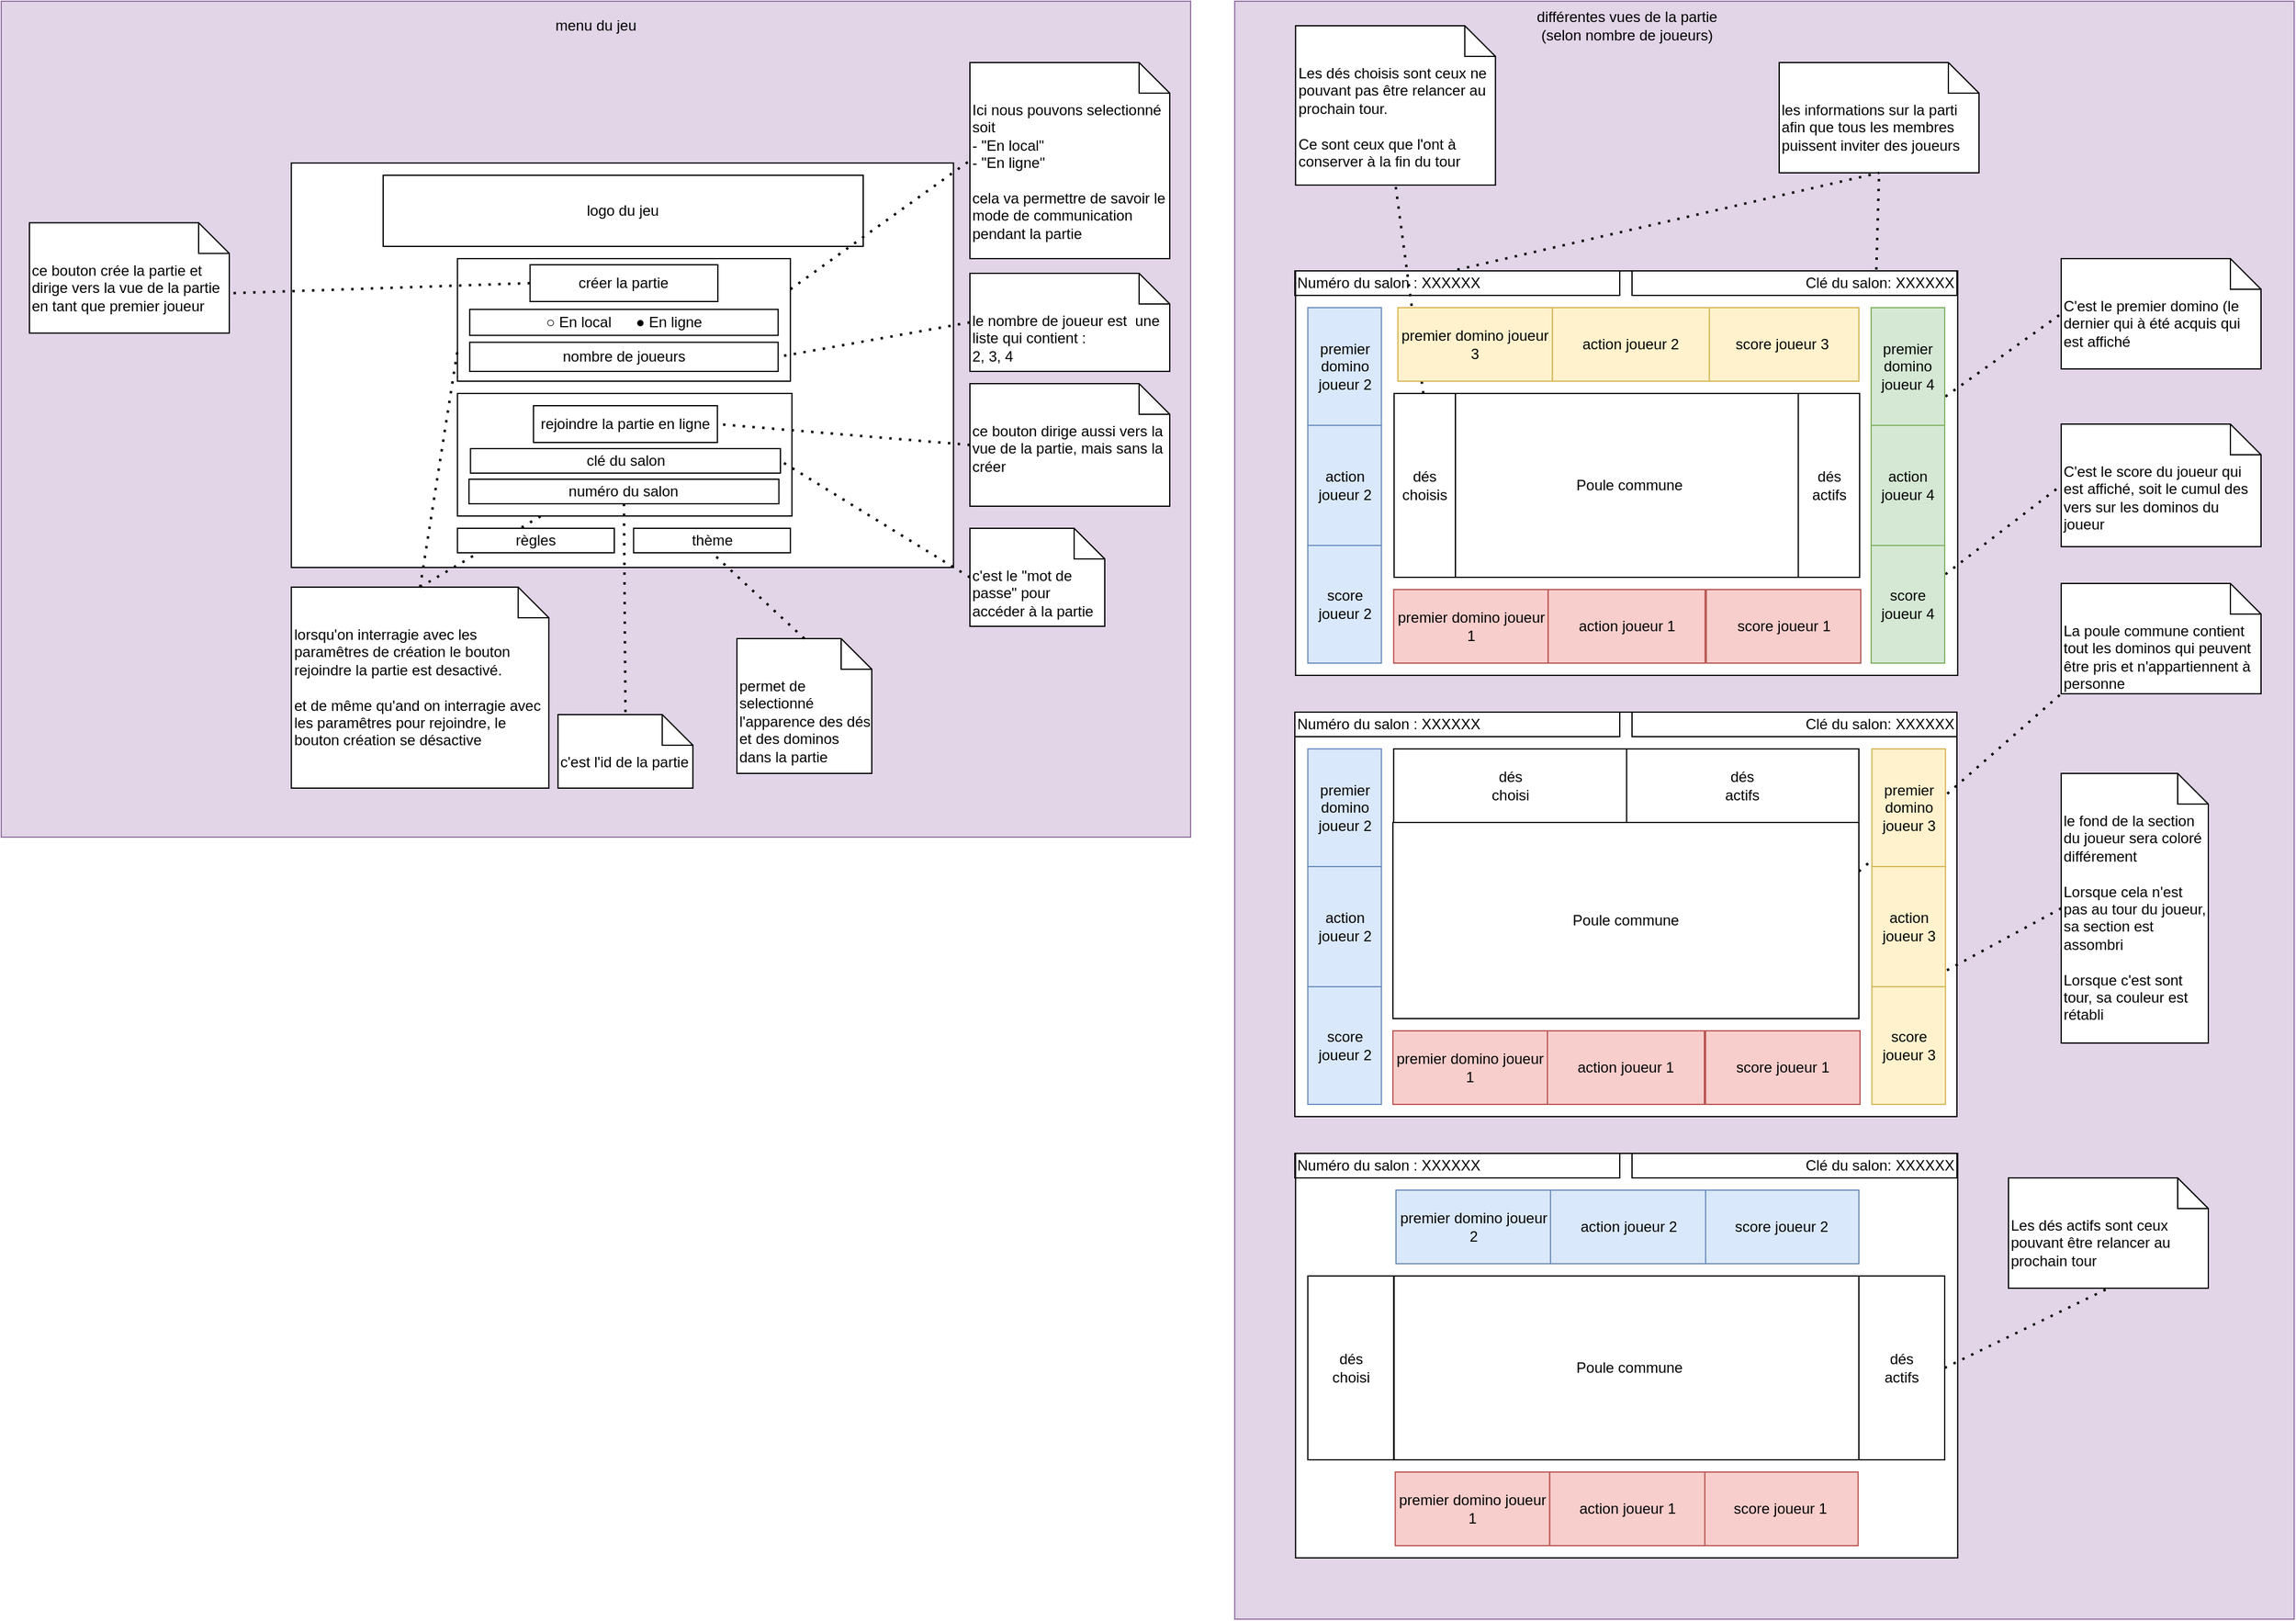 <mxfile version="21.4.0" type="device" pages="2">
  <diagram name="Maquette Vue" id="3M1TjJazwjPzEaw1W7R8">
    <mxGraphModel dx="2261" dy="715" grid="1" gridSize="10" guides="1" tooltips="1" connect="1" arrows="1" fold="1" page="1" pageScale="1" pageWidth="827" pageHeight="1169" math="0" shadow="0">
      <root>
        <mxCell id="0" />
        <mxCell id="1" parent="0" />
        <mxCell id="v5ZEcVacr4wvUuhDVwqR-45" value="" style="rounded=0;whiteSpace=wrap;html=1;fillColor=#e1d5e7;strokeColor=#9673a6;" parent="1" vertex="1">
          <mxGeometry x="-200" y="20" width="970" height="682" as="geometry" />
        </mxCell>
        <mxCell id="v5ZEcVacr4wvUuhDVwqR-35" value="" style="rounded=0;whiteSpace=wrap;html=1;fillColor=#e1d5e7;strokeColor=#9673a6;" parent="1" vertex="1">
          <mxGeometry x="805.94" y="20" width="864.06" height="1320" as="geometry" />
        </mxCell>
        <mxCell id="v5ZEcVacr4wvUuhDVwqR-3" value="" style="rounded=0;whiteSpace=wrap;html=1;" parent="1" vertex="1">
          <mxGeometry x="36.62" y="152" width="540" height="330" as="geometry" />
        </mxCell>
        <mxCell id="v5ZEcVacr4wvUuhDVwqR-8" value="" style="rounded=0;whiteSpace=wrap;html=1;" parent="1" vertex="1">
          <mxGeometry x="855.62" y="240" width="540" height="330" as="geometry" />
        </mxCell>
        <mxCell id="v5ZEcVacr4wvUuhDVwqR-13" value="Poule commune" style="rounded=0;whiteSpace=wrap;html=1;" parent="1" vertex="1">
          <mxGeometry x="985.94" y="340" width="284.06" height="150" as="geometry" />
        </mxCell>
        <mxCell id="v5ZEcVacr4wvUuhDVwqR-14" value="" style="rounded=0;whiteSpace=wrap;html=1;" parent="1" vertex="1">
          <mxGeometry x="855" y="600" width="540" height="330" as="geometry" />
        </mxCell>
        <mxCell id="v5ZEcVacr4wvUuhDVwqR-19" value="Poule commune" style="rounded=0;whiteSpace=wrap;html=1;" parent="1" vertex="1">
          <mxGeometry x="935" y="690" width="380" height="160" as="geometry" />
        </mxCell>
        <mxCell id="v5ZEcVacr4wvUuhDVwqR-20" value="" style="rounded=0;whiteSpace=wrap;html=1;" parent="1" vertex="1">
          <mxGeometry x="855.62" y="960" width="540" height="330" as="geometry" />
        </mxCell>
        <mxCell id="v5ZEcVacr4wvUuhDVwqR-24" value="Poule commune" style="rounded=0;whiteSpace=wrap;html=1;" parent="1" vertex="1">
          <mxGeometry x="935.94" y="1060" width="384.06" height="150" as="geometry" />
        </mxCell>
        <mxCell id="v5ZEcVacr4wvUuhDVwqR-26" value="logo du jeu" style="rounded=0;whiteSpace=wrap;html=1;" parent="1" vertex="1">
          <mxGeometry x="111.48" y="162" width="391.52" height="58" as="geometry" />
        </mxCell>
        <mxCell id="v5ZEcVacr4wvUuhDVwqR-44" value="différentes vues de la partie&lt;br&gt;(selon nombre de joueurs)" style="text;html=1;strokeColor=none;fillColor=none;align=center;verticalAlign=middle;whiteSpace=wrap;rounded=0;" parent="1" vertex="1">
          <mxGeometry x="925.62" y="20" width="400" height="40" as="geometry" />
        </mxCell>
        <mxCell id="v5ZEcVacr4wvUuhDVwqR-47" value="menu du jeu" style="text;html=1;strokeColor=none;fillColor=none;align=center;verticalAlign=middle;whiteSpace=wrap;rounded=0;" parent="1" vertex="1">
          <mxGeometry x="-200" y="20" width="970" height="40" as="geometry" />
        </mxCell>
        <mxCell id="pdLSeoJ-_JyIxWy87kaF-15" value="le fond de la section du joueur sera coloré différement&lt;br&gt;&lt;br&gt;Lorsque cela n&#39;est pas au tour du joueur, sa section est assombri&lt;br&gt;&lt;br&gt;Lorsque c&#39;est sont tour, sa couleur est rétabli" style="shape=note2;boundedLbl=1;whiteSpace=wrap;html=1;size=25;verticalAlign=top;align=left;" parent="1" vertex="1">
          <mxGeometry x="1480" y="650" width="120" height="220" as="geometry" />
        </mxCell>
        <mxCell id="pdLSeoJ-_JyIxWy87kaF-16" value="" style="endArrow=none;dashed=1;html=1;dashPattern=1 3;strokeWidth=2;rounded=0;exitX=0;exitY=0.5;exitDx=0;exitDy=0;exitPerimeter=0;entryX=1;entryY=0.25;entryDx=0;entryDy=0;" parent="1" source="pdLSeoJ-_JyIxWy87kaF-15" edge="1">
          <mxGeometry width="50" height="50" relative="1" as="geometry">
            <mxPoint x="1235" y="205" as="sourcePoint" />
            <mxPoint x="1385.62" y="811.25" as="targetPoint" />
          </mxGeometry>
        </mxCell>
        <mxCell id="pdLSeoJ-_JyIxWy87kaF-22" value="dés&lt;br&gt;actifs" style="rounded=0;whiteSpace=wrap;html=1;" parent="1" vertex="1">
          <mxGeometry x="1315" y="1060" width="70" height="150" as="geometry" />
        </mxCell>
        <mxCell id="pdLSeoJ-_JyIxWy87kaF-23" value="dés&lt;br&gt;choisi" style="rounded=0;whiteSpace=wrap;html=1;" parent="1" vertex="1">
          <mxGeometry x="865.62" y="1060" width="70" height="150" as="geometry" />
        </mxCell>
        <mxCell id="pdLSeoJ-_JyIxWy87kaF-24" value="dés&lt;br&gt;actifs" style="rounded=0;whiteSpace=wrap;html=1;" parent="1" vertex="1">
          <mxGeometry x="1125" y="630" width="190" height="60" as="geometry" />
        </mxCell>
        <mxCell id="pdLSeoJ-_JyIxWy87kaF-25" value="dés&lt;br&gt;choisi" style="rounded=0;whiteSpace=wrap;html=1;" parent="1" vertex="1">
          <mxGeometry x="935.62" y="630" width="190" height="60" as="geometry" />
        </mxCell>
        <mxCell id="pdLSeoJ-_JyIxWy87kaF-28" value="dés&lt;br&gt;choisis" style="rounded=0;whiteSpace=wrap;html=1;" parent="1" vertex="1">
          <mxGeometry x="935.94" y="340" width="50" height="150" as="geometry" />
        </mxCell>
        <mxCell id="pdLSeoJ-_JyIxWy87kaF-31" value="dés&lt;br&gt;actifs" style="rounded=0;whiteSpace=wrap;html=1;" parent="1" vertex="1">
          <mxGeometry x="1265.62" y="340" width="50" height="150" as="geometry" />
        </mxCell>
        <mxCell id="pdLSeoJ-_JyIxWy87kaF-36" value="Les dés choisis sont ceux ne pouvant pas être relancer au prochain tour.&lt;br&gt;&lt;br&gt;Ce sont ceux que l&#39;ont à conserver à la fin du tour" style="shape=note2;boundedLbl=1;whiteSpace=wrap;html=1;size=25;verticalAlign=top;align=left;" parent="1" vertex="1">
          <mxGeometry x="855.62" y="40" width="163" height="130" as="geometry" />
        </mxCell>
        <mxCell id="pdLSeoJ-_JyIxWy87kaF-40" value="Les dés actifs sont ceux pouvant être relancer au prochain tour" style="shape=note2;boundedLbl=1;whiteSpace=wrap;html=1;size=25;verticalAlign=top;align=left;" parent="1" vertex="1">
          <mxGeometry x="1437" y="980" width="163" height="90" as="geometry" />
        </mxCell>
        <mxCell id="pdLSeoJ-_JyIxWy87kaF-42" value="C&#39;est le premier domino (le dernier qui à été acquis qui est affiché" style="shape=note2;boundedLbl=1;whiteSpace=wrap;html=1;size=25;verticalAlign=top;align=left;" parent="1" vertex="1">
          <mxGeometry x="1480" y="230" width="163" height="90" as="geometry" />
        </mxCell>
        <mxCell id="pdLSeoJ-_JyIxWy87kaF-43" value="" style="endArrow=none;dashed=1;html=1;dashPattern=1 3;strokeWidth=2;rounded=0;entryX=0;entryY=0.5;entryDx=0;entryDy=0;entryPerimeter=0;exitX=1;exitY=0.5;exitDx=0;exitDy=0;" parent="1" target="pdLSeoJ-_JyIxWy87kaF-42" edge="1">
          <mxGeometry width="50" height="50" relative="1" as="geometry">
            <mxPoint x="1385.62" y="342.5" as="sourcePoint" />
            <mxPoint x="1511.25" y="240" as="targetPoint" />
          </mxGeometry>
        </mxCell>
        <mxCell id="pdLSeoJ-_JyIxWy87kaF-44" value="La poule commune contient tout les dominos qui peuvent être pris et n&#39;appartiennent à personne" style="shape=note2;boundedLbl=1;whiteSpace=wrap;html=1;size=25;verticalAlign=top;align=left;" parent="1" vertex="1">
          <mxGeometry x="1480" y="495" width="163" height="90" as="geometry" />
        </mxCell>
        <mxCell id="pdLSeoJ-_JyIxWy87kaF-46" value="Ici nous pouvons selectionné soit&amp;nbsp;&lt;br&gt;- &quot;En local&quot;&lt;br&gt;- &quot;En ligne&quot;&lt;br&gt;&lt;br&gt;cela va permettre de savoir le mode de communication pendant la partie" style="shape=note2;boundedLbl=1;whiteSpace=wrap;html=1;size=25;verticalAlign=top;align=left;" parent="1" vertex="1">
          <mxGeometry x="590" y="70" width="163" height="160" as="geometry" />
        </mxCell>
        <mxCell id="GEZhoIakjSCVFqgkyEvL-1" value="le nombre de joueur est&amp;nbsp; une liste qui contient :&lt;br&gt;2, 3, 4" style="shape=note2;boundedLbl=1;whiteSpace=wrap;html=1;size=25;verticalAlign=top;align=left;" parent="1" vertex="1">
          <mxGeometry x="590" y="242" width="163" height="80" as="geometry" />
        </mxCell>
        <mxCell id="GEZhoIakjSCVFqgkyEvL-8" value="c&#39;est l&#39;id de la partie" style="shape=note2;boundedLbl=1;whiteSpace=wrap;html=1;size=25;verticalAlign=top;align=left;" parent="1" vertex="1">
          <mxGeometry x="254.1" y="602" width="110" height="60" as="geometry" />
        </mxCell>
        <mxCell id="GEZhoIakjSCVFqgkyEvL-19" value="c&#39;est le &quot;mot de passe&quot; pour accéder à la partie" style="shape=note2;boundedLbl=1;whiteSpace=wrap;html=1;size=25;verticalAlign=top;align=left;" parent="1" vertex="1">
          <mxGeometry x="590" y="450" width="110" height="80" as="geometry" />
        </mxCell>
        <mxCell id="GEZhoIakjSCVFqgkyEvL-23" value="&lt;div&gt;lorsqu&#39;on interragie avec les paramêtres de création le bouton rejoindre la partie est desactivé.&lt;/div&gt;&lt;div&gt;&lt;br&gt;&lt;/div&gt;&lt;div&gt;et de même qu&#39;and on interragie avec les paramêtres pour rejoindre, le bouton création se désactive&lt;br&gt;&lt;/div&gt;" style="shape=note2;boundedLbl=1;whiteSpace=wrap;html=1;size=25;verticalAlign=top;align=left;" parent="1" vertex="1">
          <mxGeometry x="36.62" y="498" width="210" height="164" as="geometry" />
        </mxCell>
        <mxCell id="GEZhoIakjSCVFqgkyEvL-28" value="ce bouton crée la partie et dirige vers la vue de la partie en tant que premier joueur" style="shape=note2;boundedLbl=1;whiteSpace=wrap;html=1;size=25;verticalAlign=top;align=left;" parent="1" vertex="1">
          <mxGeometry x="-177.0" y="200.75" width="163" height="90" as="geometry" />
        </mxCell>
        <mxCell id="GEZhoIakjSCVFqgkyEvL-29" value="ce bouton dirige aussi vers la vue de la partie, mais sans la créer" style="shape=note2;boundedLbl=1;whiteSpace=wrap;html=1;size=25;verticalAlign=top;align=left;" parent="1" vertex="1">
          <mxGeometry x="590" y="332" width="163" height="100" as="geometry" />
        </mxCell>
        <mxCell id="GEZhoIakjSCVFqgkyEvL-33" value="Numéro du salon : XXXXXX" style="text;html=1;strokeColor=default;fillColor=none;align=left;verticalAlign=middle;whiteSpace=wrap;rounded=0;perimeterSpacing=1;" parent="1" vertex="1">
          <mxGeometry x="855" y="960" width="265" height="20" as="geometry" />
        </mxCell>
        <mxCell id="GEZhoIakjSCVFqgkyEvL-40" value="score joueur 1" style="rounded=0;whiteSpace=wrap;html=1;fillColor=#f8cecc;strokeColor=#b85450;" parent="1" vertex="1">
          <mxGeometry x="1189.94" y="860" width="126" height="60" as="geometry" />
        </mxCell>
        <mxCell id="GEZhoIakjSCVFqgkyEvL-41" value="premier domino joueur 1" style="rounded=0;whiteSpace=wrap;html=1;fillColor=#f8cecc;strokeColor=#b85450;" parent="1" vertex="1">
          <mxGeometry x="935" y="860" width="126" height="60" as="geometry" />
        </mxCell>
        <mxCell id="GEZhoIakjSCVFqgkyEvL-47" value="premier domino joueur 2" style="rounded=0;whiteSpace=wrap;html=1;fillColor=#dae8fc;strokeColor=#6c8ebf;" parent="1" vertex="1">
          <mxGeometry x="865.62" y="630" width="60" height="96" as="geometry" />
        </mxCell>
        <mxCell id="GEZhoIakjSCVFqgkyEvL-48" value="score joueur 2" style="rounded=0;whiteSpace=wrap;html=1;fillColor=#dae8fc;strokeColor=#6c8ebf;" parent="1" vertex="1">
          <mxGeometry x="865.62" y="824" width="60" height="96" as="geometry" />
        </mxCell>
        <mxCell id="GEZhoIakjSCVFqgkyEvL-65" value="Clé du salon: XXXXXX" style="text;html=1;strokeColor=default;fillColor=none;align=right;verticalAlign=middle;whiteSpace=wrap;rounded=0;perimeterSpacing=1;" parent="1" vertex="1">
          <mxGeometry x="1130" y="960" width="265" height="20" as="geometry" />
        </mxCell>
        <mxCell id="GEZhoIakjSCVFqgkyEvL-66" value="Numéro du salon : XXXXXX" style="text;html=1;strokeColor=default;fillColor=none;align=left;verticalAlign=middle;whiteSpace=wrap;rounded=0;perimeterSpacing=1;" parent="1" vertex="1">
          <mxGeometry x="855" y="600" width="265" height="20" as="geometry" />
        </mxCell>
        <mxCell id="GEZhoIakjSCVFqgkyEvL-67" value="Clé du salon: XXXXXX" style="text;html=1;strokeColor=default;fillColor=none;align=right;verticalAlign=middle;whiteSpace=wrap;rounded=0;perimeterSpacing=1;" parent="1" vertex="1">
          <mxGeometry x="1130" y="600" width="265" height="20" as="geometry" />
        </mxCell>
        <mxCell id="GEZhoIakjSCVFqgkyEvL-68" value="Numéro du salon : XXXXXX" style="text;html=1;strokeColor=default;fillColor=none;align=left;verticalAlign=middle;whiteSpace=wrap;rounded=0;perimeterSpacing=1;" parent="1" vertex="1">
          <mxGeometry x="855" y="240" width="265" height="20" as="geometry" />
        </mxCell>
        <mxCell id="GEZhoIakjSCVFqgkyEvL-69" value="Clé du salon: XXXXXX" style="text;html=1;strokeColor=default;fillColor=none;align=right;verticalAlign=middle;whiteSpace=wrap;rounded=0;perimeterSpacing=1;" parent="1" vertex="1">
          <mxGeometry x="1130" y="240" width="265" height="20" as="geometry" />
        </mxCell>
        <mxCell id="GEZhoIakjSCVFqgkyEvL-70" value="C&#39;est le score du joueur qui est affiché, soit le cumul des vers sur les dominos du joueur" style="shape=note2;boundedLbl=1;whiteSpace=wrap;html=1;size=25;verticalAlign=top;align=left;" parent="1" vertex="1">
          <mxGeometry x="1480" y="365" width="163" height="100" as="geometry" />
        </mxCell>
        <mxCell id="GEZhoIakjSCVFqgkyEvL-71" value="" style="endArrow=none;dashed=1;html=1;dashPattern=1 3;strokeWidth=2;rounded=0;exitX=1;exitY=0.5;exitDx=0;exitDy=0;entryX=0;entryY=0.5;entryDx=0;entryDy=0;entryPerimeter=0;" parent="1" target="GEZhoIakjSCVFqgkyEvL-70" edge="1">
          <mxGeometry width="50" height="50" relative="1" as="geometry">
            <mxPoint x="1385.62" y="487.5" as="sourcePoint" />
            <mxPoint x="1230" y="320" as="targetPoint" />
          </mxGeometry>
        </mxCell>
        <mxCell id="pdLSeoJ-_JyIxWy87kaF-45" value="" style="endArrow=none;dashed=1;html=1;dashPattern=1 3;strokeWidth=2;rounded=0;entryX=0;entryY=1;entryDx=0;entryDy=0;entryPerimeter=0;exitX=1;exitY=0.25;exitDx=0;exitDy=0;" parent="1" source="v5ZEcVacr4wvUuhDVwqR-19" target="pdLSeoJ-_JyIxWy87kaF-44" edge="1">
          <mxGeometry width="50" height="50" relative="1" as="geometry">
            <mxPoint x="1398" y="415" as="sourcePoint" />
            <mxPoint x="1490" y="415" as="targetPoint" />
          </mxGeometry>
        </mxCell>
        <mxCell id="GEZhoIakjSCVFqgkyEvL-72" value="" style="endArrow=none;dashed=1;html=1;dashPattern=1 3;strokeWidth=2;rounded=0;exitX=1;exitY=0.5;exitDx=0;exitDy=0;entryX=0.5;entryY=1;entryDx=0;entryDy=0;entryPerimeter=0;" parent="1" source="pdLSeoJ-_JyIxWy87kaF-22" target="pdLSeoJ-_JyIxWy87kaF-40" edge="1">
          <mxGeometry width="50" height="50" relative="1" as="geometry">
            <mxPoint x="1517.7" y="1240" as="sourcePoint" />
            <mxPoint x="1488.7" y="1110" as="targetPoint" />
          </mxGeometry>
        </mxCell>
        <mxCell id="GEZhoIakjSCVFqgkyEvL-73" value="" style="endArrow=none;dashed=1;html=1;dashPattern=1 3;strokeWidth=2;rounded=0;exitX=0.5;exitY=0;exitDx=0;exitDy=0;entryX=0.5;entryY=1;entryDx=0;entryDy=0;entryPerimeter=0;" parent="1" target="pdLSeoJ-_JyIxWy87kaF-36" edge="1">
          <mxGeometry width="50" height="50" relative="1" as="geometry">
            <mxPoint x="959.82" y="340" as="sourcePoint" />
            <mxPoint x="935.82" y="210" as="targetPoint" />
          </mxGeometry>
        </mxCell>
        <mxCell id="GEZhoIakjSCVFqgkyEvL-74" value="les informations sur la parti afin que tous les membres puissent inviter des joueurs" style="shape=note2;boundedLbl=1;whiteSpace=wrap;html=1;size=25;verticalAlign=top;align=left;" parent="1" vertex="1">
          <mxGeometry x="1250" y="70" width="163" height="90" as="geometry" />
        </mxCell>
        <mxCell id="GEZhoIakjSCVFqgkyEvL-75" value="" style="endArrow=none;dashed=1;html=1;dashPattern=1 3;strokeWidth=2;rounded=0;exitX=0.5;exitY=0;exitDx=0;exitDy=0;entryX=0.5;entryY=1;entryDx=0;entryDy=0;entryPerimeter=0;" parent="1" source="GEZhoIakjSCVFqgkyEvL-68" target="GEZhoIakjSCVFqgkyEvL-74" edge="1">
          <mxGeometry width="50" height="50" relative="1" as="geometry">
            <mxPoint x="1170" y="300" as="sourcePoint" />
            <mxPoint x="1220" y="250" as="targetPoint" />
          </mxGeometry>
        </mxCell>
        <mxCell id="GEZhoIakjSCVFqgkyEvL-76" value="" style="endArrow=none;dashed=1;html=1;dashPattern=1 3;strokeWidth=2;rounded=0;exitX=0.75;exitY=0;exitDx=0;exitDy=0;entryX=0.5;entryY=1;entryDx=0;entryDy=0;entryPerimeter=0;" parent="1" source="GEZhoIakjSCVFqgkyEvL-69" target="GEZhoIakjSCVFqgkyEvL-74" edge="1">
          <mxGeometry width="50" height="50" relative="1" as="geometry">
            <mxPoint x="998" y="250" as="sourcePoint" />
            <mxPoint x="1122" y="180" as="targetPoint" />
          </mxGeometry>
        </mxCell>
        <mxCell id="zNBf-Oi2fR06n1UITZC3-2" value="" style="rounded=0;whiteSpace=wrap;html=1;hachureGap=4;fontFamily=Architects Daughter;fontSource=https%3A%2F%2Ffonts.googleapis.com%2Fcss%3Ffamily%3DArchitects%2BDaughter;fontSize=20;" parent="1" vertex="1">
          <mxGeometry x="172.1" y="230" width="271.52" height="100" as="geometry" />
        </mxCell>
        <mxCell id="v5ZEcVacr4wvUuhDVwqR-27" value="créer la partie" style="rounded=0;whiteSpace=wrap;html=1;" parent="1" vertex="1">
          <mxGeometry x="231.29" y="235" width="153.14" height="30" as="geometry" />
        </mxCell>
        <mxCell id="pdLSeoJ-_JyIxWy87kaF-5" value="○ En local&amp;nbsp;&amp;nbsp;&amp;nbsp;&amp;nbsp;&amp;nbsp; ● En ligne" style="rounded=0;whiteSpace=wrap;html=1;" parent="1" vertex="1">
          <mxGeometry x="182.1" y="271.38" width="251.52" height="21.25" as="geometry" />
        </mxCell>
        <mxCell id="GEZhoIakjSCVFqgkyEvL-9" value="nombre de joueurs" style="rounded=0;whiteSpace=wrap;html=1;" parent="1" vertex="1">
          <mxGeometry x="182.1" y="298.25" width="251.52" height="23.75" as="geometry" />
        </mxCell>
        <mxCell id="zNBf-Oi2fR06n1UITZC3-3" value="" style="rounded=0;whiteSpace=wrap;html=1;hachureGap=4;fontFamily=Architects Daughter;fontSource=https%3A%2F%2Ffonts.googleapis.com%2Fcss%3Ffamily%3DArchitects%2BDaughter;fontSize=20;" parent="1" vertex="1">
          <mxGeometry x="172.1" y="340" width="272.76" height="100" as="geometry" />
        </mxCell>
        <mxCell id="GEZhoIakjSCVFqgkyEvL-15" value="rejoindre la partie en ligne" style="rounded=0;whiteSpace=wrap;html=1;" parent="1" vertex="1">
          <mxGeometry x="234.1" y="350" width="150" height="30" as="geometry" />
        </mxCell>
        <mxCell id="GEZhoIakjSCVFqgkyEvL-16" value="numéro du salon" style="rounded=0;whiteSpace=wrap;html=1;" parent="1" vertex="1">
          <mxGeometry x="181.48" y="410" width="252.76" height="20" as="geometry" />
        </mxCell>
        <mxCell id="GEZhoIakjSCVFqgkyEvL-17" value="clé du salon" style="rounded=0;whiteSpace=wrap;html=1;" parent="1" vertex="1">
          <mxGeometry x="182.72" y="385" width="252.76" height="20" as="geometry" />
        </mxCell>
        <mxCell id="zNBf-Oi2fR06n1UITZC3-5" value="action joueur 2" style="rounded=0;whiteSpace=wrap;html=1;fillColor=#dae8fc;strokeColor=#6c8ebf;" parent="1" vertex="1">
          <mxGeometry x="865.62" y="726" width="60" height="98" as="geometry" />
        </mxCell>
        <mxCell id="zNBf-Oi2fR06n1UITZC3-6" value="action joueur 1" style="rounded=0;whiteSpace=wrap;html=1;fillColor=#f8cecc;strokeColor=#b85450;" parent="1" vertex="1">
          <mxGeometry x="1061" y="860" width="128" height="60" as="geometry" />
        </mxCell>
        <mxCell id="zNBf-Oi2fR06n1UITZC3-7" value="score joueur 2" style="rounded=0;whiteSpace=wrap;html=1;fillColor=#dae8fc;strokeColor=#6c8ebf;" parent="1" vertex="1">
          <mxGeometry x="1189" y="990" width="126" height="60" as="geometry" />
        </mxCell>
        <mxCell id="zNBf-Oi2fR06n1UITZC3-8" value="premier domino joueur 2" style="rounded=0;whiteSpace=wrap;html=1;fillColor=#dae8fc;strokeColor=#6c8ebf;" parent="1" vertex="1">
          <mxGeometry x="937.5" y="990" width="126" height="60" as="geometry" />
        </mxCell>
        <mxCell id="zNBf-Oi2fR06n1UITZC3-9" value="action joueur 2" style="rounded=0;whiteSpace=wrap;html=1;fillColor=#dae8fc;strokeColor=#6c8ebf;" parent="1" vertex="1">
          <mxGeometry x="1063.5" y="990" width="126.5" height="60" as="geometry" />
        </mxCell>
        <mxCell id="zNBf-Oi2fR06n1UITZC3-13" value="score joueur 1" style="rounded=0;whiteSpace=wrap;html=1;fillColor=#f8cecc;strokeColor=#b85450;" parent="1" vertex="1">
          <mxGeometry x="1188.37" y="1220" width="126" height="60" as="geometry" />
        </mxCell>
        <mxCell id="zNBf-Oi2fR06n1UITZC3-14" value="premier domino joueur 1" style="rounded=0;whiteSpace=wrap;html=1;fillColor=#f8cecc;strokeColor=#b85450;" parent="1" vertex="1">
          <mxGeometry x="936.87" y="1220" width="126" height="60" as="geometry" />
        </mxCell>
        <mxCell id="zNBf-Oi2fR06n1UITZC3-15" value="action joueur 1" style="rounded=0;whiteSpace=wrap;html=1;fillColor=#f8cecc;strokeColor=#b85450;" parent="1" vertex="1">
          <mxGeometry x="1062.87" y="1220" width="126.5" height="60" as="geometry" />
        </mxCell>
        <mxCell id="zNBf-Oi2fR06n1UITZC3-16" value="score joueur 1" style="rounded=0;whiteSpace=wrap;html=1;fillColor=#f8cecc;strokeColor=#b85450;" parent="1" vertex="1">
          <mxGeometry x="1190.56" y="500" width="126" height="60" as="geometry" />
        </mxCell>
        <mxCell id="zNBf-Oi2fR06n1UITZC3-17" value="premier domino joueur 1" style="rounded=0;whiteSpace=wrap;html=1;fillColor=#f8cecc;strokeColor=#b85450;" parent="1" vertex="1">
          <mxGeometry x="935.62" y="500" width="126" height="60" as="geometry" />
        </mxCell>
        <mxCell id="zNBf-Oi2fR06n1UITZC3-18" value="action joueur 1" style="rounded=0;whiteSpace=wrap;html=1;fillColor=#f8cecc;strokeColor=#b85450;" parent="1" vertex="1">
          <mxGeometry x="1061.62" y="500" width="128" height="60" as="geometry" />
        </mxCell>
        <mxCell id="zNBf-Oi2fR06n1UITZC3-19" value="score joueur 3" style="rounded=0;whiteSpace=wrap;html=1;fillColor=#fff2cc;strokeColor=#d6b656;" parent="1" vertex="1">
          <mxGeometry x="1190" y="270" width="125" height="60" as="geometry" />
        </mxCell>
        <mxCell id="zNBf-Oi2fR06n1UITZC3-20" value="premier domino joueur 3" style="rounded=0;whiteSpace=wrap;html=1;fillColor=#fff2cc;strokeColor=#d6b656;" parent="1" vertex="1">
          <mxGeometry x="939.06" y="270" width="126" height="60" as="geometry" />
        </mxCell>
        <mxCell id="zNBf-Oi2fR06n1UITZC3-21" value="action joueur 2" style="rounded=0;whiteSpace=wrap;html=1;fillColor=#fff2cc;strokeColor=#d6b656;" parent="1" vertex="1">
          <mxGeometry x="1065.06" y="270" width="128" height="60" as="geometry" />
        </mxCell>
        <mxCell id="zNBf-Oi2fR06n1UITZC3-22" value="premier domino joueur 3" style="rounded=0;whiteSpace=wrap;html=1;fillColor=#fff2cc;strokeColor=#d6b656;" parent="1" vertex="1">
          <mxGeometry x="1325.62" y="630" width="60" height="96" as="geometry" />
        </mxCell>
        <mxCell id="zNBf-Oi2fR06n1UITZC3-23" value="score joueur 3" style="rounded=0;whiteSpace=wrap;html=1;fillColor=#fff2cc;strokeColor=#d6b656;" parent="1" vertex="1">
          <mxGeometry x="1325.62" y="824" width="60" height="96" as="geometry" />
        </mxCell>
        <mxCell id="zNBf-Oi2fR06n1UITZC3-24" value="action joueur 3" style="rounded=0;whiteSpace=wrap;html=1;fillColor=#fff2cc;strokeColor=#d6b656;" parent="1" vertex="1">
          <mxGeometry x="1325.62" y="726" width="60" height="98" as="geometry" />
        </mxCell>
        <mxCell id="zNBf-Oi2fR06n1UITZC3-25" value="premier domino joueur 4" style="rounded=0;whiteSpace=wrap;html=1;fillColor=#d5e8d4;strokeColor=#82b366;" parent="1" vertex="1">
          <mxGeometry x="1325" y="270" width="60" height="96" as="geometry" />
        </mxCell>
        <mxCell id="zNBf-Oi2fR06n1UITZC3-26" value="score joueur 4" style="rounded=0;whiteSpace=wrap;html=1;fillColor=#d5e8d4;strokeColor=#82b366;" parent="1" vertex="1">
          <mxGeometry x="1325" y="464" width="60" height="96" as="geometry" />
        </mxCell>
        <mxCell id="zNBf-Oi2fR06n1UITZC3-27" value="action joueur 4" style="rounded=0;whiteSpace=wrap;html=1;fillColor=#d5e8d4;strokeColor=#82b366;" parent="1" vertex="1">
          <mxGeometry x="1325" y="366" width="60" height="98" as="geometry" />
        </mxCell>
        <mxCell id="zNBf-Oi2fR06n1UITZC3-28" value="premier domino joueur 2" style="rounded=0;whiteSpace=wrap;html=1;fillColor=#dae8fc;strokeColor=#6c8ebf;" parent="1" vertex="1">
          <mxGeometry x="865.62" y="270" width="60" height="96" as="geometry" />
        </mxCell>
        <mxCell id="zNBf-Oi2fR06n1UITZC3-29" value="score joueur 2" style="rounded=0;whiteSpace=wrap;html=1;fillColor=#dae8fc;strokeColor=#6c8ebf;" parent="1" vertex="1">
          <mxGeometry x="865.62" y="464" width="60" height="96" as="geometry" />
        </mxCell>
        <mxCell id="zNBf-Oi2fR06n1UITZC3-30" value="action joueur 2" style="rounded=0;whiteSpace=wrap;html=1;fillColor=#dae8fc;strokeColor=#6c8ebf;" parent="1" vertex="1">
          <mxGeometry x="865.62" y="366" width="60" height="98" as="geometry" />
        </mxCell>
        <mxCell id="zNBf-Oi2fR06n1UITZC3-32" value="" style="endArrow=none;dashed=1;html=1;dashPattern=1 3;strokeWidth=2;rounded=0;hachureGap=4;fontFamily=Architects Daughter;fontSource=https%3A%2F%2Ffonts.googleapis.com%2Fcss%3Ffamily%3DArchitects%2BDaughter;fontSize=20;fontColor=default;exitX=0;exitY=0.5;exitDx=0;exitDy=0;entryX=0;entryY=0;entryDx=163;entryDy=57.5;entryPerimeter=0;" parent="1" source="v5ZEcVacr4wvUuhDVwqR-27" target="GEZhoIakjSCVFqgkyEvL-28" edge="1">
          <mxGeometry width="50" height="50" relative="1" as="geometry">
            <mxPoint x="-287" y="262" as="sourcePoint" />
            <mxPoint x="-237" y="212" as="targetPoint" />
          </mxGeometry>
        </mxCell>
        <mxCell id="zNBf-Oi2fR06n1UITZC3-33" value="" style="endArrow=none;dashed=1;html=1;dashPattern=1 3;strokeWidth=2;rounded=0;hachureGap=4;fontFamily=Architects Daughter;fontSource=https%3A%2F%2Ffonts.googleapis.com%2Fcss%3Ffamily%3DArchitects%2BDaughter;fontSize=20;fontColor=default;exitX=0;exitY=0.5;exitDx=0;exitDy=0;exitPerimeter=0;entryX=1;entryY=0.5;entryDx=0;entryDy=0;" parent="1" source="GEZhoIakjSCVFqgkyEvL-29" target="GEZhoIakjSCVFqgkyEvL-15" edge="1">
          <mxGeometry width="50" height="50" relative="1" as="geometry">
            <mxPoint x="-287" y="262" as="sourcePoint" />
            <mxPoint x="-237" y="222" as="targetPoint" />
          </mxGeometry>
        </mxCell>
        <mxCell id="zNBf-Oi2fR06n1UITZC3-34" value="" style="endArrow=none;dashed=1;html=1;dashPattern=1 3;strokeWidth=2;rounded=0;hachureGap=4;fontFamily=Architects Daughter;fontSource=https%3A%2F%2Ffonts.googleapis.com%2Fcss%3Ffamily%3DArchitects%2BDaughter;fontSize=20;fontColor=default;exitX=0;exitY=0.5;exitDx=0;exitDy=0;exitPerimeter=0;entryX=1;entryY=0.5;entryDx=0;entryDy=0;" parent="1" source="GEZhoIakjSCVFqgkyEvL-19" target="GEZhoIakjSCVFqgkyEvL-17" edge="1">
          <mxGeometry width="50" height="50" relative="1" as="geometry">
            <mxPoint x="-120.5" y="552" as="sourcePoint" />
            <mxPoint x="-70.5" y="512" as="targetPoint" />
          </mxGeometry>
        </mxCell>
        <mxCell id="zNBf-Oi2fR06n1UITZC3-35" value="" style="endArrow=none;dashed=1;html=1;dashPattern=1 3;strokeWidth=2;rounded=0;hachureGap=4;fontFamily=Architects Daughter;fontSource=https%3A%2F%2Ffonts.googleapis.com%2Fcss%3Ffamily%3DArchitects%2BDaughter;fontSize=20;fontColor=default;exitX=0.5;exitY=1;exitDx=0;exitDy=0;entryX=0.5;entryY=0;entryDx=0;entryDy=0;entryPerimeter=0;" parent="1" source="GEZhoIakjSCVFqgkyEvL-16" target="GEZhoIakjSCVFqgkyEvL-8" edge="1">
          <mxGeometry width="50" height="50" relative="1" as="geometry">
            <mxPoint x="-287" y="262" as="sourcePoint" />
            <mxPoint x="-237" y="222" as="targetPoint" />
          </mxGeometry>
        </mxCell>
        <mxCell id="zNBf-Oi2fR06n1UITZC3-36" value="" style="endArrow=none;dashed=1;html=1;dashPattern=1 3;strokeWidth=2;rounded=0;hachureGap=4;fontFamily=Architects Daughter;fontSource=https%3A%2F%2Ffonts.googleapis.com%2Fcss%3Ffamily%3DArchitects%2BDaughter;fontSize=20;fontColor=default;exitX=0.5;exitY=0;exitDx=0;exitDy=0;exitPerimeter=0;entryX=0;entryY=0.75;entryDx=0;entryDy=0;" parent="1" source="GEZhoIakjSCVFqgkyEvL-23" target="zNBf-Oi2fR06n1UITZC3-2" edge="1">
          <mxGeometry width="50" height="50" relative="1" as="geometry">
            <mxPoint x="-287" y="262" as="sourcePoint" />
            <mxPoint x="-237" y="222" as="targetPoint" />
          </mxGeometry>
        </mxCell>
        <mxCell id="zNBf-Oi2fR06n1UITZC3-37" value="" style="endArrow=none;dashed=1;html=1;dashPattern=1 3;strokeWidth=2;rounded=0;hachureGap=4;fontFamily=Architects Daughter;fontSource=https%3A%2F%2Ffonts.googleapis.com%2Fcss%3Ffamily%3DArchitects%2BDaughter;fontSize=20;fontColor=default;exitX=0.5;exitY=0;exitDx=0;exitDy=0;exitPerimeter=0;entryX=0.25;entryY=1;entryDx=0;entryDy=0;" parent="1" source="GEZhoIakjSCVFqgkyEvL-23" target="zNBf-Oi2fR06n1UITZC3-3" edge="1">
          <mxGeometry width="50" height="50" relative="1" as="geometry">
            <mxPoint x="-287" y="262" as="sourcePoint" />
            <mxPoint x="-237" y="222" as="targetPoint" />
          </mxGeometry>
        </mxCell>
        <mxCell id="zNBf-Oi2fR06n1UITZC3-38" value="" style="endArrow=none;dashed=1;html=1;dashPattern=1 3;strokeWidth=2;rounded=0;hachureGap=4;fontFamily=Architects Daughter;fontSource=https%3A%2F%2Ffonts.googleapis.com%2Fcss%3Ffamily%3DArchitects%2BDaughter;fontSize=20;fontColor=default;exitX=0;exitY=0.5;exitDx=0;exitDy=0;exitPerimeter=0;entryX=1;entryY=0.5;entryDx=0;entryDy=0;" parent="1" source="GEZhoIakjSCVFqgkyEvL-1" target="GEZhoIakjSCVFqgkyEvL-9" edge="1">
          <mxGeometry width="50" height="50" relative="1" as="geometry">
            <mxPoint x="-287" y="262" as="sourcePoint" />
            <mxPoint x="-237" y="222" as="targetPoint" />
          </mxGeometry>
        </mxCell>
        <mxCell id="zNBf-Oi2fR06n1UITZC3-39" value="" style="endArrow=none;dashed=1;html=1;dashPattern=1 3;strokeWidth=2;rounded=0;hachureGap=4;fontFamily=Architects Daughter;fontSource=https%3A%2F%2Ffonts.googleapis.com%2Fcss%3Ffamily%3DArchitects%2BDaughter;fontSize=20;fontColor=default;exitX=1;exitY=0.25;exitDx=0;exitDy=0;entryX=0;entryY=0.5;entryDx=0;entryDy=0;entryPerimeter=0;" parent="1" source="zNBf-Oi2fR06n1UITZC3-2" target="pdLSeoJ-_JyIxWy87kaF-46" edge="1">
          <mxGeometry width="50" height="50" relative="1" as="geometry">
            <mxPoint x="-287" y="262" as="sourcePoint" />
            <mxPoint x="-237" y="222" as="targetPoint" />
          </mxGeometry>
        </mxCell>
        <mxCell id="9jdPGaZ8rIw836KiBpKW-1" value="règles" style="rounded=0;whiteSpace=wrap;html=1;" vertex="1" parent="1">
          <mxGeometry x="172.1" y="450" width="127.9" height="20" as="geometry" />
        </mxCell>
        <mxCell id="9jdPGaZ8rIw836KiBpKW-3" value="thème" style="rounded=0;whiteSpace=wrap;html=1;" vertex="1" parent="1">
          <mxGeometry x="315.72" y="450" width="127.9" height="20" as="geometry" />
        </mxCell>
        <mxCell id="9jdPGaZ8rIw836KiBpKW-4" value="permet de selectionné l&#39;apparence des dés et des dominos dans la partie" style="shape=note2;boundedLbl=1;whiteSpace=wrap;html=1;size=25;verticalAlign=top;align=left;" vertex="1" parent="1">
          <mxGeometry x="400" y="540" width="110" height="110" as="geometry" />
        </mxCell>
        <mxCell id="9jdPGaZ8rIw836KiBpKW-5" value="" style="endArrow=none;dashed=1;html=1;dashPattern=1 3;strokeWidth=2;rounded=0;hachureGap=4;fontFamily=Architects Daughter;fontSource=https%3A%2F%2Ffonts.googleapis.com%2Fcss%3Ffamily%3DArchitects%2BDaughter;fontSize=20;fontColor=default;exitX=0.5;exitY=0;exitDx=0;exitDy=0;exitPerimeter=0;entryX=0.5;entryY=1;entryDx=0;entryDy=0;" edge="1" parent="1" source="9jdPGaZ8rIw836KiBpKW-4" target="9jdPGaZ8rIw836KiBpKW-3">
          <mxGeometry width="50" height="50" relative="1" as="geometry">
            <mxPoint x="600" y="500" as="sourcePoint" />
            <mxPoint x="445" y="405" as="targetPoint" />
          </mxGeometry>
        </mxCell>
      </root>
    </mxGraphModel>
  </diagram>
  <diagram id="dYqPAAMR3zWBAsE2nlvj" name="Graphe Scene Menu">
    <mxGraphModel dx="1000" dy="518" grid="1" gridSize="10" guides="1" tooltips="1" connect="1" arrows="1" fold="1" page="1" pageScale="1" pageWidth="850" pageHeight="1100" math="0" shadow="0">
      <root>
        <mxCell id="0" />
        <mxCell id="1" parent="0" />
        <mxCell id="QI_-QRm02qD-P2N2j4lx-9" value="Scene" style="rounded=0;whiteSpace=wrap;html=1;fontSize=12;fontFamily=Helvetica;" vertex="1" parent="1">
          <mxGeometry x="590" y="50" width="120" height="60" as="geometry" />
        </mxCell>
        <mxCell id="QI_-QRm02qD-P2N2j4lx-10" value="titre" style="rounded=0;whiteSpace=wrap;html=1;fontSize=12;fontFamily=Helvetica;" vertex="1" parent="1">
          <mxGeometry x="390" y="240" width="120" height="60" as="geometry" />
        </mxCell>
        <mxCell id="QI_-QRm02qD-P2N2j4lx-11" value="partie" style="rounded=0;whiteSpace=wrap;html=1;fontSize=12;fontFamily=Helvetica;" vertex="1" parent="1">
          <mxGeometry x="790" y="240" width="120" height="60" as="geometry" />
        </mxCell>
        <mxCell id="QI_-QRm02qD-P2N2j4lx-12" value="&lt;div&gt;creation_menu&lt;/div&gt;" style="rounded=0;whiteSpace=wrap;html=1;fontSize=12;fontFamily=Helvetica;" vertex="1" parent="1">
          <mxGeometry x="440" y="450" width="120" height="60" as="geometry" />
        </mxCell>
        <mxCell id="QI_-QRm02qD-P2N2j4lx-13" value="" style="edgeStyle=none;html=1;startArrow=sysMLPackCont;startSize=12;endArrow=none;rounded=0;exitX=0.5;exitY=1;exitDx=0;exitDy=0;entryX=0.5;entryY=0;entryDx=0;entryDy=0;fontFamily=Helvetica;" edge="1" parent="1" source="QI_-QRm02qD-P2N2j4lx-9" target="QI_-QRm02qD-P2N2j4lx-10">
          <mxGeometry width="160" relative="1" as="geometry">
            <mxPoint x="370" y="400" as="sourcePoint" />
            <mxPoint x="370" y="530" as="targetPoint" />
          </mxGeometry>
        </mxCell>
        <mxCell id="QI_-QRm02qD-P2N2j4lx-14" value="" style="edgeStyle=none;html=1;startArrow=sysMLPackCont;startSize=12;endArrow=none;rounded=0;entryX=0.5;entryY=0;entryDx=0;entryDy=0;exitX=0.5;exitY=1;exitDx=0;exitDy=0;fontFamily=Helvetica;" edge="1" parent="1" source="QI_-QRm02qD-P2N2j4lx-9" target="QI_-QRm02qD-P2N2j4lx-11">
          <mxGeometry width="160" relative="1" as="geometry">
            <mxPoint x="570" y="190" as="sourcePoint" />
            <mxPoint x="460" y="250" as="targetPoint" />
          </mxGeometry>
        </mxCell>
        <mxCell id="QI_-QRm02qD-P2N2j4lx-15" value="join_menu" style="rounded=0;whiteSpace=wrap;html=1;fontSize=12;fontFamily=Helvetica;" vertex="1" parent="1">
          <mxGeometry x="1150" y="450" width="120" height="60" as="geometry" />
        </mxCell>
        <mxCell id="QI_-QRm02qD-P2N2j4lx-16" value="&lt;div&gt;create_game&lt;br&gt;&lt;/div&gt;" style="rounded=0;whiteSpace=wrap;html=1;fontSize=12;fontFamily=Helvetica;" vertex="1" parent="1">
          <mxGeometry x="360" y="570" width="120" height="60" as="geometry" />
        </mxCell>
        <mxCell id="QI_-QRm02qD-P2N2j4lx-17" value="setting_game" style="rounded=0;whiteSpace=wrap;html=1;fontSize=12;fontFamily=Helvetica;" vertex="1" parent="1">
          <mxGeometry x="530" y="570" width="120" height="60" as="geometry" />
        </mxCell>
        <mxCell id="QI_-QRm02qD-P2N2j4lx-18" value="" style="edgeStyle=none;html=1;startArrow=sysMLPackCont;startSize=12;endArrow=none;rounded=0;exitX=0.5;exitY=1;exitDx=0;exitDy=0;entryX=0.5;entryY=0;entryDx=0;entryDy=0;fontFamily=Helvetica;" edge="1" parent="1" source="QI_-QRm02qD-P2N2j4lx-12" target="QI_-QRm02qD-P2N2j4lx-16">
          <mxGeometry width="160" relative="1" as="geometry">
            <mxPoint x="290" y="400" as="sourcePoint" />
            <mxPoint x="290" y="530" as="targetPoint" />
          </mxGeometry>
        </mxCell>
        <mxCell id="QI_-QRm02qD-P2N2j4lx-19" value="" style="edgeStyle=none;html=1;startArrow=sysMLPackCont;startSize=12;endArrow=none;rounded=0;exitX=0.5;exitY=1;exitDx=0;exitDy=0;entryX=0.5;entryY=0;entryDx=0;entryDy=0;fontFamily=Helvetica;" edge="1" parent="1" source="QI_-QRm02qD-P2N2j4lx-12" target="QI_-QRm02qD-P2N2j4lx-17">
          <mxGeometry width="160" relative="1" as="geometry">
            <mxPoint x="510" y="520" as="sourcePoint" />
            <mxPoint x="430" y="580" as="targetPoint" />
          </mxGeometry>
        </mxCell>
        <mxCell id="QI_-QRm02qD-P2N2j4lx-20" value="" style="edgeStyle=none;html=1;startArrow=sysMLPackCont;startSize=12;endArrow=none;rounded=0;exitX=0.5;exitY=1;exitDx=0;exitDy=0;entryX=0.5;entryY=0;entryDx=0;entryDy=0;fontFamily=Helvetica;" edge="1" parent="1" source="QI_-QRm02qD-P2N2j4lx-11" target="QI_-QRm02qD-P2N2j4lx-12">
          <mxGeometry width="160" relative="1" as="geometry">
            <mxPoint x="590" y="520" as="sourcePoint" />
            <mxPoint x="680" y="580" as="targetPoint" />
          </mxGeometry>
        </mxCell>
        <mxCell id="QI_-QRm02qD-P2N2j4lx-21" value="" style="edgeStyle=none;html=1;startArrow=sysMLPackCont;startSize=12;endArrow=none;rounded=0;exitX=0.5;exitY=1;exitDx=0;exitDy=0;entryX=0.5;entryY=0;entryDx=0;entryDy=0;fontFamily=Helvetica;" edge="1" parent="1" source="QI_-QRm02qD-P2N2j4lx-11" target="QI_-QRm02qD-P2N2j4lx-15">
          <mxGeometry width="160" relative="1" as="geometry">
            <mxPoint x="590" y="520" as="sourcePoint" />
            <mxPoint x="680" y="580" as="targetPoint" />
          </mxGeometry>
        </mxCell>
        <mxCell id="QI_-QRm02qD-P2N2j4lx-22" value="type_game" style="rounded=0;whiteSpace=wrap;html=1;fontSize=12;fontFamily=Helvetica;" vertex="1" parent="1">
          <mxGeometry x="360" y="760" width="120" height="60" as="geometry" />
        </mxCell>
        <mxCell id="QI_-QRm02qD-P2N2j4lx-24" value="" style="edgeStyle=none;html=1;startArrow=sysMLPackCont;startSize=12;endArrow=none;rounded=0;exitX=0.5;exitY=1;exitDx=0;exitDy=0;entryX=0.5;entryY=0;entryDx=0;entryDy=0;fontFamily=Helvetica;" edge="1" parent="1" source="QI_-QRm02qD-P2N2j4lx-17" target="QI_-QRm02qD-P2N2j4lx-22">
          <mxGeometry width="160" relative="1" as="geometry">
            <mxPoint x="370" y="460" as="sourcePoint" />
            <mxPoint x="370" y="590" as="targetPoint" />
          </mxGeometry>
        </mxCell>
        <mxCell id="QI_-QRm02qD-P2N2j4lx-25" value="" style="edgeStyle=none;html=1;startArrow=sysMLPackCont;startSize=12;endArrow=none;rounded=0;exitX=0.5;exitY=1;exitDx=0;exitDy=0;entryX=0.5;entryY=0;entryDx=0;entryDy=0;fontFamily=Helvetica;" edge="1" parent="1" source="QI_-QRm02qD-P2N2j4lx-17" target="QI_-QRm02qD-P2N2j4lx-32">
          <mxGeometry width="160" relative="1" as="geometry">
            <mxPoint x="600" y="700" as="sourcePoint" />
            <mxPoint x="690" y="750" as="targetPoint" />
          </mxGeometry>
        </mxCell>
        <mxCell id="QI_-QRm02qD-P2N2j4lx-27" value="player_number_game" style="rounded=0;whiteSpace=wrap;html=1;fontSize=12;fontFamily=Helvetica;" vertex="1" parent="1">
          <mxGeometry x="630" y="890" width="120" height="60" as="geometry" />
        </mxCell>
        <mxCell id="QI_-QRm02qD-P2N2j4lx-28" value="number_label" style="rounded=0;whiteSpace=wrap;html=1;fontSize=12;fontFamily=Helvetica;" vertex="1" parent="1">
          <mxGeometry x="790" y="890" width="120" height="60" as="geometry" />
        </mxCell>
        <mxCell id="QI_-QRm02qD-P2N2j4lx-32" value="player_number_container" style="rounded=0;whiteSpace=wrap;html=1;fontSize=12;fontFamily=Helvetica;" vertex="1" parent="1">
          <mxGeometry x="690" y="760" width="140" height="60" as="geometry" />
        </mxCell>
        <mxCell id="QI_-QRm02qD-P2N2j4lx-34" value="" style="edgeStyle=none;html=1;startArrow=sysMLPackCont;startSize=12;endArrow=none;rounded=0;exitX=0.5;exitY=1;exitDx=0;exitDy=0;entryX=0.5;entryY=0;entryDx=0;entryDy=0;fontFamily=Helvetica;" edge="1" parent="1" source="QI_-QRm02qD-P2N2j4lx-32" target="QI_-QRm02qD-P2N2j4lx-27">
          <mxGeometry width="160" relative="1" as="geometry">
            <mxPoint x="310" y="460" as="sourcePoint" />
            <mxPoint x="310" y="590" as="targetPoint" />
          </mxGeometry>
        </mxCell>
        <mxCell id="QI_-QRm02qD-P2N2j4lx-35" value="" style="edgeStyle=none;html=1;startArrow=sysMLPackCont;startSize=12;endArrow=none;rounded=0;exitX=0.5;exitY=1;exitDx=0;exitDy=0;entryX=0.5;entryY=0;entryDx=0;entryDy=0;fontFamily=Helvetica;" edge="1" parent="1" source="QI_-QRm02qD-P2N2j4lx-32" target="QI_-QRm02qD-P2N2j4lx-28">
          <mxGeometry width="160" relative="1" as="geometry">
            <mxPoint x="630" y="820" as="sourcePoint" />
            <mxPoint x="620" y="880" as="targetPoint" />
          </mxGeometry>
        </mxCell>
        <mxCell id="QI_-QRm02qD-P2N2j4lx-36" value="local_game" style="rounded=0;whiteSpace=wrap;html=1;fontSize=12;fontFamily=Helvetica;" vertex="1" parent="1">
          <mxGeometry x="280" y="890" width="120" height="60" as="geometry" />
        </mxCell>
        <mxCell id="QI_-QRm02qD-P2N2j4lx-40" value="online_game" style="rounded=0;whiteSpace=wrap;html=1;fontSize=12;fontFamily=Helvetica;" vertex="1" parent="1">
          <mxGeometry x="440" y="890" width="120" height="60" as="geometry" />
        </mxCell>
        <mxCell id="QI_-QRm02qD-P2N2j4lx-42" value="" style="edgeStyle=none;html=1;startArrow=sysMLPackCont;startSize=12;endArrow=none;rounded=0;exitX=0.5;exitY=1;exitDx=0;exitDy=0;entryX=0.5;entryY=0;entryDx=0;entryDy=0;fontFamily=Helvetica;" edge="1" parent="1" source="QI_-QRm02qD-P2N2j4lx-22" target="QI_-QRm02qD-P2N2j4lx-36">
          <mxGeometry width="160" relative="1" as="geometry">
            <mxPoint x="350" y="950" as="sourcePoint" />
            <mxPoint x="360" y="870" as="targetPoint" />
          </mxGeometry>
        </mxCell>
        <mxCell id="QI_-QRm02qD-P2N2j4lx-43" value="" style="edgeStyle=none;html=1;startArrow=sysMLPackCont;startSize=12;endArrow=none;rounded=0;exitX=0.5;exitY=1;exitDx=0;exitDy=0;entryX=0.5;entryY=0;entryDx=0;entryDy=0;fontFamily=Helvetica;" edge="1" parent="1" source="QI_-QRm02qD-P2N2j4lx-22" target="QI_-QRm02qD-P2N2j4lx-40">
          <mxGeometry width="160" relative="1" as="geometry">
            <mxPoint x="350" y="950" as="sourcePoint" />
            <mxPoint x="210" y="930" as="targetPoint" />
          </mxGeometry>
        </mxCell>
        <mxCell id="QI_-QRm02qD-P2N2j4lx-46" value="&lt;div&gt;join_game : Button&lt;/div&gt;" style="rounded=0;whiteSpace=wrap;html=1;fontSize=12;fontFamily=Helvetica;" vertex="1" parent="1">
          <mxGeometry x="1070" y="570" width="120" height="60" as="geometry" />
        </mxCell>
        <mxCell id="QI_-QRm02qD-P2N2j4lx-47" value="join_setting_game" style="rounded=0;whiteSpace=wrap;html=1;fontSize=12;fontFamily=Helvetica;" vertex="1" parent="1">
          <mxGeometry x="1230" y="570" width="120" height="60" as="geometry" />
        </mxCell>
        <mxCell id="QI_-QRm02qD-P2N2j4lx-48" value="" style="edgeStyle=none;html=1;startArrow=sysMLPackCont;startSize=12;endArrow=none;rounded=0;exitX=0.5;exitY=1;exitDx=0;exitDy=0;entryX=0.5;entryY=0;entryDx=0;entryDy=0;fontFamily=Helvetica;" edge="1" parent="1" target="QI_-QRm02qD-P2N2j4lx-46" source="QI_-QRm02qD-P2N2j4lx-15">
          <mxGeometry width="160" relative="1" as="geometry">
            <mxPoint x="1200" y="540" as="sourcePoint" />
            <mxPoint x="990" y="560" as="targetPoint" />
          </mxGeometry>
        </mxCell>
        <mxCell id="QI_-QRm02qD-P2N2j4lx-49" value="" style="edgeStyle=none;html=1;startArrow=sysMLPackCont;startSize=12;endArrow=none;rounded=0;exitX=0.5;exitY=1;exitDx=0;exitDy=0;entryX=0.5;entryY=0;entryDx=0;entryDy=0;fontFamily=Helvetica;" edge="1" parent="1" target="QI_-QRm02qD-P2N2j4lx-47" source="QI_-QRm02qD-P2N2j4lx-15">
          <mxGeometry width="160" relative="1" as="geometry">
            <mxPoint x="1200" y="540" as="sourcePoint" />
            <mxPoint x="1130" y="610" as="targetPoint" />
          </mxGeometry>
        </mxCell>
        <mxCell id="QI_-QRm02qD-P2N2j4lx-56" value="&lt;div&gt;container_id&lt;/div&gt;" style="rounded=0;whiteSpace=wrap;html=1;fontSize=12;fontFamily=Helvetica;" vertex="1" parent="1">
          <mxGeometry x="1080" y="820" width="120" height="60" as="geometry" />
        </mxCell>
        <mxCell id="QI_-QRm02qD-P2N2j4lx-57" value="" style="edgeStyle=none;html=1;startArrow=sysMLPackCont;startSize=12;endArrow=none;rounded=0;entryX=0.5;entryY=0;entryDx=0;entryDy=0;exitX=0.5;exitY=1;exitDx=0;exitDy=0;fontFamily=Helvetica;" edge="1" parent="1" target="QI_-QRm02qD-P2N2j4lx-56" source="QI_-QRm02qD-P2N2j4lx-47">
          <mxGeometry width="160" relative="1" as="geometry">
            <mxPoint x="1300" y="630" as="sourcePoint" />
            <mxPoint x="1090" y="650" as="targetPoint" />
          </mxGeometry>
        </mxCell>
        <mxCell id="QI_-QRm02qD-P2N2j4lx-58" value="" style="edgeStyle=none;html=1;startArrow=sysMLPackCont;startSize=12;endArrow=none;rounded=0;exitX=0.5;exitY=1;exitDx=0;exitDy=0;entryX=0.5;entryY=0;entryDx=0;entryDy=0;fontFamily=Helvetica;" edge="1" parent="1" target="QI_-QRm02qD-P2N2j4lx-61" source="QI_-QRm02qD-P2N2j4lx-47">
          <mxGeometry width="160" relative="1" as="geometry">
            <mxPoint x="1310" y="690" as="sourcePoint" />
            <mxPoint x="1410" y="810" as="targetPoint" />
          </mxGeometry>
        </mxCell>
        <mxCell id="QI_-QRm02qD-P2N2j4lx-59" value="&lt;div&gt;label_key&lt;/div&gt;" style="rounded=0;whiteSpace=wrap;html=1;fontSize=12;fontFamily=Helvetica;" vertex="1" parent="1">
          <mxGeometry x="1350" y="950" width="120" height="60" as="geometry" />
        </mxCell>
        <mxCell id="QI_-QRm02qD-P2N2j4lx-60" value="&lt;div&gt;number_key&lt;/div&gt;" style="rounded=0;whiteSpace=wrap;html=1;fontSize=12;fontFamily=Helvetica;" vertex="1" parent="1">
          <mxGeometry x="1510" y="950" width="120" height="60" as="geometry" />
        </mxCell>
        <mxCell id="QI_-QRm02qD-P2N2j4lx-61" value="&lt;div&gt;container_key&lt;/div&gt;" style="rounded=0;whiteSpace=wrap;html=1;fontSize=12;fontFamily=Helvetica;" vertex="1" parent="1">
          <mxGeometry x="1410" y="820" width="140" height="60" as="geometry" />
        </mxCell>
        <mxCell id="QI_-QRm02qD-P2N2j4lx-62" value="" style="edgeStyle=none;html=1;startArrow=sysMLPackCont;startSize=12;endArrow=none;rounded=0;exitX=0.5;exitY=1;exitDx=0;exitDy=0;entryX=0.5;entryY=0;entryDx=0;entryDy=0;fontFamily=Helvetica;" edge="1" parent="1" source="QI_-QRm02qD-P2N2j4lx-61" target="QI_-QRm02qD-P2N2j4lx-59">
          <mxGeometry width="160" relative="1" as="geometry">
            <mxPoint x="1030" y="520" as="sourcePoint" />
            <mxPoint x="1030" y="650" as="targetPoint" />
          </mxGeometry>
        </mxCell>
        <mxCell id="QI_-QRm02qD-P2N2j4lx-63" value="" style="edgeStyle=none;html=1;startArrow=sysMLPackCont;startSize=12;endArrow=none;rounded=0;exitX=0.5;exitY=1;exitDx=0;exitDy=0;entryX=0.5;entryY=0;entryDx=0;entryDy=0;fontFamily=Helvetica;" edge="1" parent="1" source="QI_-QRm02qD-P2N2j4lx-61" target="QI_-QRm02qD-P2N2j4lx-60">
          <mxGeometry width="160" relative="1" as="geometry">
            <mxPoint x="1350" y="880" as="sourcePoint" />
            <mxPoint x="1340" y="940" as="targetPoint" />
          </mxGeometry>
        </mxCell>
        <mxCell id="QI_-QRm02qD-P2N2j4lx-64" value="&lt;div&gt;label_id&lt;/div&gt;" style="rounded=0;whiteSpace=wrap;html=1;fontSize=12;fontFamily=Helvetica;" vertex="1" parent="1">
          <mxGeometry x="1000" y="950" width="120" height="60" as="geometry" />
        </mxCell>
        <mxCell id="QI_-QRm02qD-P2N2j4lx-65" value="&lt;div&gt;number_id&lt;/div&gt;" style="rounded=0;whiteSpace=wrap;html=1;fontSize=12;fontFamily=Helvetica;" vertex="1" parent="1">
          <mxGeometry x="1160" y="950" width="120" height="60" as="geometry" />
        </mxCell>
        <mxCell id="QI_-QRm02qD-P2N2j4lx-66" value="" style="edgeStyle=none;html=1;startArrow=sysMLPackCont;startSize=12;endArrow=none;rounded=0;exitX=0.5;exitY=1;exitDx=0;exitDy=0;entryX=0.5;entryY=0;entryDx=0;entryDy=0;fontFamily=Helvetica;" edge="1" parent="1" source="QI_-QRm02qD-P2N2j4lx-56" target="QI_-QRm02qD-P2N2j4lx-64">
          <mxGeometry width="160" relative="1" as="geometry">
            <mxPoint x="1070" y="1010" as="sourcePoint" />
            <mxPoint x="1080" y="930" as="targetPoint" />
          </mxGeometry>
        </mxCell>
        <mxCell id="QI_-QRm02qD-P2N2j4lx-67" value="" style="edgeStyle=none;html=1;startArrow=sysMLPackCont;startSize=12;endArrow=none;rounded=0;exitX=0.5;exitY=1;exitDx=0;exitDy=0;entryX=0.5;entryY=0;entryDx=0;entryDy=0;fontFamily=Helvetica;" edge="1" parent="1" source="QI_-QRm02qD-P2N2j4lx-56" target="QI_-QRm02qD-P2N2j4lx-65">
          <mxGeometry width="160" relative="1" as="geometry">
            <mxPoint x="1070" y="1010" as="sourcePoint" />
            <mxPoint x="930" y="990" as="targetPoint" />
          </mxGeometry>
        </mxCell>
      </root>
    </mxGraphModel>
  </diagram>
</mxfile>
